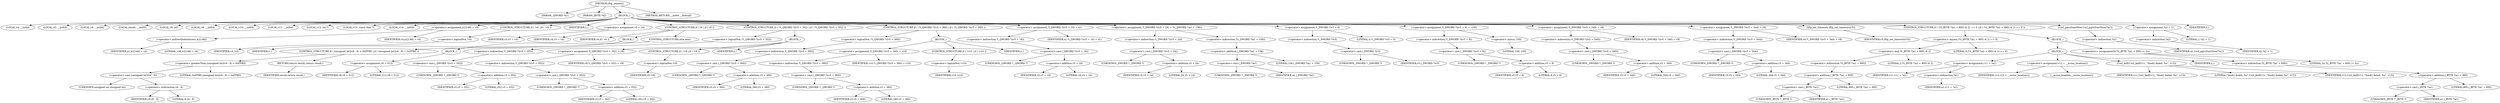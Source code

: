 digraph tftp_connect {  
"1000112" [label = "(METHOD,tftp_connect)" ]
"1000113" [label = "(PARAM,_QWORD *a1)" ]
"1000114" [label = "(PARAM,_BYTE *a2)" ]
"1000115" [label = "(BLOCK,,)" ]
"1000116" [label = "(LOCAL,v4: __int64)" ]
"1000117" [label = "(LOCAL,v5: __int64)" ]
"1000118" [label = "(LOCAL,v6: __int64)" ]
"1000119" [label = "(LOCAL,result: __int64)" ]
"1000120" [label = "(LOCAL,v8: int)" ]
"1000121" [label = "(LOCAL,v9: __int64)" ]
"1000122" [label = "(LOCAL,v10: __int64)" ]
"1000123" [label = "(LOCAL,v11: __int64)" ]
"1000124" [label = "(LOCAL,v12: int *)" ]
"1000125" [label = "(LOCAL,v13: const char *)" ]
"1000126" [label = "(LOCAL,v14: __int64)" ]
"1000127" [label = "(<operator>.assignment,a1[148] = v4)" ]
"1000128" [label = "(<operator>.indirectIndexAccess,a1[148])" ]
"1000129" [label = "(IDENTIFIER,a1,a1[148] = v4)" ]
"1000130" [label = "(LITERAL,148,a1[148] = v4)" ]
"1000131" [label = "(IDENTIFIER,v4,a1[148] = v4)" ]
"1000132" [label = "(CONTROL_STRUCTURE,if ( !v4 ),if ( !v4 ))" ]
"1000133" [label = "(<operator>.logicalNot,!v4)" ]
"1000134" [label = "(IDENTIFIER,v4,!v4)" ]
"1000135" [label = "(IDENTIFIER,L,)" ]
"1000136" [label = "(<operator>.assignment,v5 = v4)" ]
"1000137" [label = "(IDENTIFIER,v5,v5 = v4)" ]
"1000138" [label = "(IDENTIFIER,v4,v5 = v4)" ]
"1000139" [label = "(CONTROL_STRUCTURE,if ( v6 ),if ( v6 ))" ]
"1000140" [label = "(IDENTIFIER,v6,if ( v6 ))" ]
"1000141" [label = "(BLOCK,,)" ]
"1000142" [label = "(IDENTIFIER,L,)" ]
"1000143" [label = "(CONTROL_STRUCTURE,if ( (unsigned int)(v6 - 8) > 0xFFB0 ),if ( (unsigned int)(v6 - 8) > 0xFFB0 ))" ]
"1000144" [label = "(<operator>.greaterThan,(unsigned int)(v6 - 8) > 0xFFB0)" ]
"1000145" [label = "(<operator>.cast,(unsigned int)(v6 - 8))" ]
"1000146" [label = "(UNKNOWN,unsigned int,unsigned int)" ]
"1000147" [label = "(<operator>.subtraction,v6 - 8)" ]
"1000148" [label = "(IDENTIFIER,v6,v6 - 8)" ]
"1000149" [label = "(LITERAL,8,v6 - 8)" ]
"1000150" [label = "(LITERAL,0xFFB0,(unsigned int)(v6 - 8) > 0xFFB0)" ]
"1000151" [label = "(RETURN,return result;,return result;)" ]
"1000152" [label = "(IDENTIFIER,result,return result;)" ]
"1000153" [label = "(CONTROL_STRUCTURE,else,else)" ]
"1000154" [label = "(BLOCK,,)" ]
"1000155" [label = "(<operator>.assignment,v8 = 512)" ]
"1000156" [label = "(IDENTIFIER,v8,v8 = 512)" ]
"1000157" [label = "(LITERAL,512,v8 = 512)" ]
"1000158" [label = "(CONTROL_STRUCTURE,if ( !*(_QWORD *)(v5 + 352) ),if ( !*(_QWORD *)(v5 + 352) ))" ]
"1000159" [label = "(<operator>.logicalNot,!*(_QWORD *)(v5 + 352))" ]
"1000160" [label = "(<operator>.indirection,*(_QWORD *)(v5 + 352))" ]
"1000161" [label = "(<operator>.cast,(_QWORD *)(v5 + 352))" ]
"1000162" [label = "(UNKNOWN,_QWORD *,_QWORD *)" ]
"1000163" [label = "(<operator>.addition,v5 + 352)" ]
"1000164" [label = "(IDENTIFIER,v5,v5 + 352)" ]
"1000165" [label = "(LITERAL,352,v5 + 352)" ]
"1000166" [label = "(BLOCK,,)" ]
"1000167" [label = "(<operator>.assignment,*(_QWORD *)(v5 + 352) = v9)" ]
"1000168" [label = "(<operator>.indirection,*(_QWORD *)(v5 + 352))" ]
"1000169" [label = "(<operator>.cast,(_QWORD *)(v5 + 352))" ]
"1000170" [label = "(UNKNOWN,_QWORD *,_QWORD *)" ]
"1000171" [label = "(<operator>.addition,v5 + 352)" ]
"1000172" [label = "(IDENTIFIER,v5,v5 + 352)" ]
"1000173" [label = "(LITERAL,352,v5 + 352)" ]
"1000174" [label = "(IDENTIFIER,v9,*(_QWORD *)(v5 + 352) = v9)" ]
"1000175" [label = "(CONTROL_STRUCTURE,if ( !v9 ),if ( !v9 ))" ]
"1000176" [label = "(<operator>.logicalNot,!v9)" ]
"1000177" [label = "(IDENTIFIER,v9,!v9)" ]
"1000178" [label = "(IDENTIFIER,L,)" ]
"1000179" [label = "(CONTROL_STRUCTURE,if ( !*(_QWORD *)(v5 + 360) ),if ( !*(_QWORD *)(v5 + 360) ))" ]
"1000180" [label = "(<operator>.logicalNot,!*(_QWORD *)(v5 + 360))" ]
"1000181" [label = "(<operator>.indirection,*(_QWORD *)(v5 + 360))" ]
"1000182" [label = "(<operator>.cast,(_QWORD *)(v5 + 360))" ]
"1000183" [label = "(UNKNOWN,_QWORD *,_QWORD *)" ]
"1000184" [label = "(<operator>.addition,v5 + 360)" ]
"1000185" [label = "(IDENTIFIER,v5,v5 + 360)" ]
"1000186" [label = "(LITERAL,360,v5 + 360)" ]
"1000187" [label = "(BLOCK,,)" ]
"1000188" [label = "(<operator>.assignment,*(_QWORD *)(v5 + 360) = v10)" ]
"1000189" [label = "(<operator>.indirection,*(_QWORD *)(v5 + 360))" ]
"1000190" [label = "(<operator>.cast,(_QWORD *)(v5 + 360))" ]
"1000191" [label = "(UNKNOWN,_QWORD *,_QWORD *)" ]
"1000192" [label = "(<operator>.addition,v5 + 360)" ]
"1000193" [label = "(IDENTIFIER,v5,v5 + 360)" ]
"1000194" [label = "(LITERAL,360,v5 + 360)" ]
"1000195" [label = "(IDENTIFIER,v10,*(_QWORD *)(v5 + 360) = v10)" ]
"1000196" [label = "(CONTROL_STRUCTURE,if ( !v10 ),if ( !v10 ))" ]
"1000197" [label = "(<operator>.logicalNot,!v10)" ]
"1000198" [label = "(IDENTIFIER,v10,!v10)" ]
"1000199" [label = "(IDENTIFIER,L,)" ]
"1000200" [label = "(<operator>.assignment,*(_QWORD *)(v5 + 16) = a1)" ]
"1000201" [label = "(<operator>.indirection,*(_QWORD *)(v5 + 16))" ]
"1000202" [label = "(<operator>.cast,(_QWORD *)(v5 + 16))" ]
"1000203" [label = "(UNKNOWN,_QWORD *,_QWORD *)" ]
"1000204" [label = "(<operator>.addition,v5 + 16)" ]
"1000205" [label = "(IDENTIFIER,v5,v5 + 16)" ]
"1000206" [label = "(LITERAL,16,v5 + 16)" ]
"1000207" [label = "(IDENTIFIER,a1,*(_QWORD *)(v5 + 16) = a1)" ]
"1000208" [label = "(<operator>.assignment,*(_DWORD *)(v5 + 24) = *((_DWORD *)a1 + 156))" ]
"1000209" [label = "(<operator>.indirection,*(_DWORD *)(v5 + 24))" ]
"1000210" [label = "(<operator>.cast,(_DWORD *)(v5 + 24))" ]
"1000211" [label = "(UNKNOWN,_DWORD *,_DWORD *)" ]
"1000212" [label = "(<operator>.addition,v5 + 24)" ]
"1000213" [label = "(IDENTIFIER,v5,v5 + 24)" ]
"1000214" [label = "(LITERAL,24,v5 + 24)" ]
"1000215" [label = "(<operator>.indirection,*((_DWORD *)a1 + 156))" ]
"1000216" [label = "(<operator>.addition,(_DWORD *)a1 + 156)" ]
"1000217" [label = "(<operator>.cast,(_DWORD *)a1)" ]
"1000218" [label = "(UNKNOWN,_DWORD *,_DWORD *)" ]
"1000219" [label = "(IDENTIFIER,a1,(_DWORD *)a1)" ]
"1000220" [label = "(LITERAL,156,(_DWORD *)a1 + 156)" ]
"1000221" [label = "(<operator>.assignment,*(_DWORD *)v5 = 0)" ]
"1000222" [label = "(<operator>.indirection,*(_DWORD *)v5)" ]
"1000223" [label = "(<operator>.cast,(_DWORD *)v5)" ]
"1000224" [label = "(UNKNOWN,_DWORD *,_DWORD *)" ]
"1000225" [label = "(IDENTIFIER,v5,(_DWORD *)v5)" ]
"1000226" [label = "(LITERAL,0,*(_DWORD *)v5 = 0)" ]
"1000227" [label = "(<operator>.assignment,*(_DWORD *)(v5 + 8) = -100)" ]
"1000228" [label = "(<operator>.indirection,*(_DWORD *)(v5 + 8))" ]
"1000229" [label = "(<operator>.cast,(_DWORD *)(v5 + 8))" ]
"1000230" [label = "(UNKNOWN,_DWORD *,_DWORD *)" ]
"1000231" [label = "(<operator>.addition,v5 + 8)" ]
"1000232" [label = "(IDENTIFIER,v5,v5 + 8)" ]
"1000233" [label = "(LITERAL,8,v5 + 8)" ]
"1000234" [label = "(<operator>.minus,-100)" ]
"1000235" [label = "(LITERAL,100,-100)" ]
"1000236" [label = "(<operator>.assignment,*(_DWORD *)(v5 + 340) = v8)" ]
"1000237" [label = "(<operator>.indirection,*(_DWORD *)(v5 + 340))" ]
"1000238" [label = "(<operator>.cast,(_DWORD *)(v5 + 340))" ]
"1000239" [label = "(UNKNOWN,_DWORD *,_DWORD *)" ]
"1000240" [label = "(<operator>.addition,v5 + 340)" ]
"1000241" [label = "(IDENTIFIER,v5,v5 + 340)" ]
"1000242" [label = "(LITERAL,340,v5 + 340)" ]
"1000243" [label = "(IDENTIFIER,v8,*(_DWORD *)(v5 + 340) = v8)" ]
"1000244" [label = "(<operator>.assignment,*(_DWORD *)(v5 + 344) = v8)" ]
"1000245" [label = "(<operator>.indirection,*(_DWORD *)(v5 + 344))" ]
"1000246" [label = "(<operator>.cast,(_DWORD *)(v5 + 344))" ]
"1000247" [label = "(UNKNOWN,_DWORD *,_DWORD *)" ]
"1000248" [label = "(<operator>.addition,v5 + 344)" ]
"1000249" [label = "(IDENTIFIER,v5,v5 + 344)" ]
"1000250" [label = "(LITERAL,344,v5 + 344)" ]
"1000251" [label = "(IDENTIFIER,v8,*(_DWORD *)(v5 + 344) = v8)" ]
"1000252" [label = "(tftp_set_timeouts,tftp_set_timeouts(v5))" ]
"1000253" [label = "(IDENTIFIER,v5,tftp_set_timeouts(v5))" ]
"1000254" [label = "(CONTROL_STRUCTURE,if ( (*((_BYTE *)a1 + 895) & 2) == 0 ),if ( (*((_BYTE *)a1 + 895) & 2) == 0 ))" ]
"1000255" [label = "(<operator>.equals,(*((_BYTE *)a1 + 895) & 2) == 0)" ]
"1000256" [label = "(<operator>.and,*((_BYTE *)a1 + 895) & 2)" ]
"1000257" [label = "(<operator>.indirection,*((_BYTE *)a1 + 895))" ]
"1000258" [label = "(<operator>.addition,(_BYTE *)a1 + 895)" ]
"1000259" [label = "(<operator>.cast,(_BYTE *)a1)" ]
"1000260" [label = "(UNKNOWN,_BYTE *,_BYTE *)" ]
"1000261" [label = "(IDENTIFIER,a1,(_BYTE *)a1)" ]
"1000262" [label = "(LITERAL,895,(_BYTE *)a1 + 895)" ]
"1000263" [label = "(LITERAL,2,*((_BYTE *)a1 + 895) & 2)" ]
"1000264" [label = "(LITERAL,0,(*((_BYTE *)a1 + 895) & 2) == 0)" ]
"1000265" [label = "(BLOCK,,)" ]
"1000266" [label = "(BLOCK,,)" ]
"1000267" [label = "(<operator>.assignment,v11 = *a1)" ]
"1000268" [label = "(IDENTIFIER,v11,v11 = *a1)" ]
"1000269" [label = "(<operator>.indirection,*a1)" ]
"1000270" [label = "(IDENTIFIER,a1,v11 = *a1)" ]
"1000271" [label = "(<operator>.assignment,v12 = __errno_location())" ]
"1000272" [label = "(IDENTIFIER,v12,v12 = __errno_location())" ]
"1000273" [label = "(__errno_location,__errno_location())" ]
"1000274" [label = "(Curl_failf,Curl_failf(v11, \"bind() failed; %s\", v13))" ]
"1000275" [label = "(IDENTIFIER,v11,Curl_failf(v11, \"bind() failed; %s\", v13))" ]
"1000276" [label = "(LITERAL,\"bind() failed; %s\",Curl_failf(v11, \"bind() failed; %s\", v13))" ]
"1000277" [label = "(IDENTIFIER,v13,Curl_failf(v11, \"bind() failed; %s\", v13))" ]
"1000278" [label = "(IDENTIFIER,L,)" ]
"1000279" [label = "(<operators>.assignmentOr,*((_BYTE *)a1 + 895) |= 2u)" ]
"1000280" [label = "(<operator>.indirection,*((_BYTE *)a1 + 895))" ]
"1000281" [label = "(<operator>.addition,(_BYTE *)a1 + 895)" ]
"1000282" [label = "(<operator>.cast,(_BYTE *)a1)" ]
"1000283" [label = "(UNKNOWN,_BYTE *,_BYTE *)" ]
"1000284" [label = "(IDENTIFIER,a1,(_BYTE *)a1)" ]
"1000285" [label = "(LITERAL,895,(_BYTE *)a1 + 895)" ]
"1000286" [label = "(LITERAL,2u,*((_BYTE *)a1 + 895) |= 2u)" ]
"1000287" [label = "(Curl_pgrsStartNow,Curl_pgrsStartNow(*a1))" ]
"1000288" [label = "(<operator>.indirection,*a1)" ]
"1000289" [label = "(IDENTIFIER,a1,Curl_pgrsStartNow(*a1))" ]
"1000290" [label = "(<operator>.assignment,*a2 = 1)" ]
"1000291" [label = "(<operator>.indirection,*a2)" ]
"1000292" [label = "(IDENTIFIER,a2,*a2 = 1)" ]
"1000293" [label = "(LITERAL,1,*a2 = 1)" ]
"1000294" [label = "(IDENTIFIER,L,)" ]
"1000295" [label = "(METHOD_RETURN,__int64 __fastcall)" ]
  "1000112" -> "1000113" 
  "1000112" -> "1000114" 
  "1000112" -> "1000115" 
  "1000112" -> "1000295" 
  "1000115" -> "1000116" 
  "1000115" -> "1000117" 
  "1000115" -> "1000118" 
  "1000115" -> "1000119" 
  "1000115" -> "1000120" 
  "1000115" -> "1000121" 
  "1000115" -> "1000122" 
  "1000115" -> "1000123" 
  "1000115" -> "1000124" 
  "1000115" -> "1000125" 
  "1000115" -> "1000126" 
  "1000115" -> "1000127" 
  "1000115" -> "1000132" 
  "1000115" -> "1000135" 
  "1000115" -> "1000136" 
  "1000115" -> "1000139" 
  "1000115" -> "1000158" 
  "1000115" -> "1000179" 
  "1000115" -> "1000200" 
  "1000115" -> "1000208" 
  "1000115" -> "1000221" 
  "1000115" -> "1000227" 
  "1000115" -> "1000236" 
  "1000115" -> "1000244" 
  "1000115" -> "1000252" 
  "1000115" -> "1000254" 
  "1000115" -> "1000287" 
  "1000115" -> "1000290" 
  "1000115" -> "1000294" 
  "1000127" -> "1000128" 
  "1000127" -> "1000131" 
  "1000128" -> "1000129" 
  "1000128" -> "1000130" 
  "1000132" -> "1000133" 
  "1000133" -> "1000134" 
  "1000136" -> "1000137" 
  "1000136" -> "1000138" 
  "1000139" -> "1000140" 
  "1000139" -> "1000141" 
  "1000139" -> "1000153" 
  "1000141" -> "1000142" 
  "1000141" -> "1000143" 
  "1000143" -> "1000144" 
  "1000143" -> "1000151" 
  "1000144" -> "1000145" 
  "1000144" -> "1000150" 
  "1000145" -> "1000146" 
  "1000145" -> "1000147" 
  "1000147" -> "1000148" 
  "1000147" -> "1000149" 
  "1000151" -> "1000152" 
  "1000153" -> "1000154" 
  "1000154" -> "1000155" 
  "1000155" -> "1000156" 
  "1000155" -> "1000157" 
  "1000158" -> "1000159" 
  "1000158" -> "1000166" 
  "1000159" -> "1000160" 
  "1000160" -> "1000161" 
  "1000161" -> "1000162" 
  "1000161" -> "1000163" 
  "1000163" -> "1000164" 
  "1000163" -> "1000165" 
  "1000166" -> "1000167" 
  "1000166" -> "1000175" 
  "1000166" -> "1000178" 
  "1000167" -> "1000168" 
  "1000167" -> "1000174" 
  "1000168" -> "1000169" 
  "1000169" -> "1000170" 
  "1000169" -> "1000171" 
  "1000171" -> "1000172" 
  "1000171" -> "1000173" 
  "1000175" -> "1000176" 
  "1000176" -> "1000177" 
  "1000179" -> "1000180" 
  "1000179" -> "1000187" 
  "1000180" -> "1000181" 
  "1000181" -> "1000182" 
  "1000182" -> "1000183" 
  "1000182" -> "1000184" 
  "1000184" -> "1000185" 
  "1000184" -> "1000186" 
  "1000187" -> "1000188" 
  "1000187" -> "1000196" 
  "1000187" -> "1000199" 
  "1000188" -> "1000189" 
  "1000188" -> "1000195" 
  "1000189" -> "1000190" 
  "1000190" -> "1000191" 
  "1000190" -> "1000192" 
  "1000192" -> "1000193" 
  "1000192" -> "1000194" 
  "1000196" -> "1000197" 
  "1000197" -> "1000198" 
  "1000200" -> "1000201" 
  "1000200" -> "1000207" 
  "1000201" -> "1000202" 
  "1000202" -> "1000203" 
  "1000202" -> "1000204" 
  "1000204" -> "1000205" 
  "1000204" -> "1000206" 
  "1000208" -> "1000209" 
  "1000208" -> "1000215" 
  "1000209" -> "1000210" 
  "1000210" -> "1000211" 
  "1000210" -> "1000212" 
  "1000212" -> "1000213" 
  "1000212" -> "1000214" 
  "1000215" -> "1000216" 
  "1000216" -> "1000217" 
  "1000216" -> "1000220" 
  "1000217" -> "1000218" 
  "1000217" -> "1000219" 
  "1000221" -> "1000222" 
  "1000221" -> "1000226" 
  "1000222" -> "1000223" 
  "1000223" -> "1000224" 
  "1000223" -> "1000225" 
  "1000227" -> "1000228" 
  "1000227" -> "1000234" 
  "1000228" -> "1000229" 
  "1000229" -> "1000230" 
  "1000229" -> "1000231" 
  "1000231" -> "1000232" 
  "1000231" -> "1000233" 
  "1000234" -> "1000235" 
  "1000236" -> "1000237" 
  "1000236" -> "1000243" 
  "1000237" -> "1000238" 
  "1000238" -> "1000239" 
  "1000238" -> "1000240" 
  "1000240" -> "1000241" 
  "1000240" -> "1000242" 
  "1000244" -> "1000245" 
  "1000244" -> "1000251" 
  "1000245" -> "1000246" 
  "1000246" -> "1000247" 
  "1000246" -> "1000248" 
  "1000248" -> "1000249" 
  "1000248" -> "1000250" 
  "1000252" -> "1000253" 
  "1000254" -> "1000255" 
  "1000254" -> "1000265" 
  "1000255" -> "1000256" 
  "1000255" -> "1000264" 
  "1000256" -> "1000257" 
  "1000256" -> "1000263" 
  "1000257" -> "1000258" 
  "1000258" -> "1000259" 
  "1000258" -> "1000262" 
  "1000259" -> "1000260" 
  "1000259" -> "1000261" 
  "1000265" -> "1000266" 
  "1000265" -> "1000279" 
  "1000266" -> "1000267" 
  "1000266" -> "1000271" 
  "1000266" -> "1000274" 
  "1000266" -> "1000278" 
  "1000267" -> "1000268" 
  "1000267" -> "1000269" 
  "1000269" -> "1000270" 
  "1000271" -> "1000272" 
  "1000271" -> "1000273" 
  "1000274" -> "1000275" 
  "1000274" -> "1000276" 
  "1000274" -> "1000277" 
  "1000279" -> "1000280" 
  "1000279" -> "1000286" 
  "1000280" -> "1000281" 
  "1000281" -> "1000282" 
  "1000281" -> "1000285" 
  "1000282" -> "1000283" 
  "1000282" -> "1000284" 
  "1000287" -> "1000288" 
  "1000288" -> "1000289" 
  "1000290" -> "1000291" 
  "1000290" -> "1000293" 
  "1000291" -> "1000292" 
}
